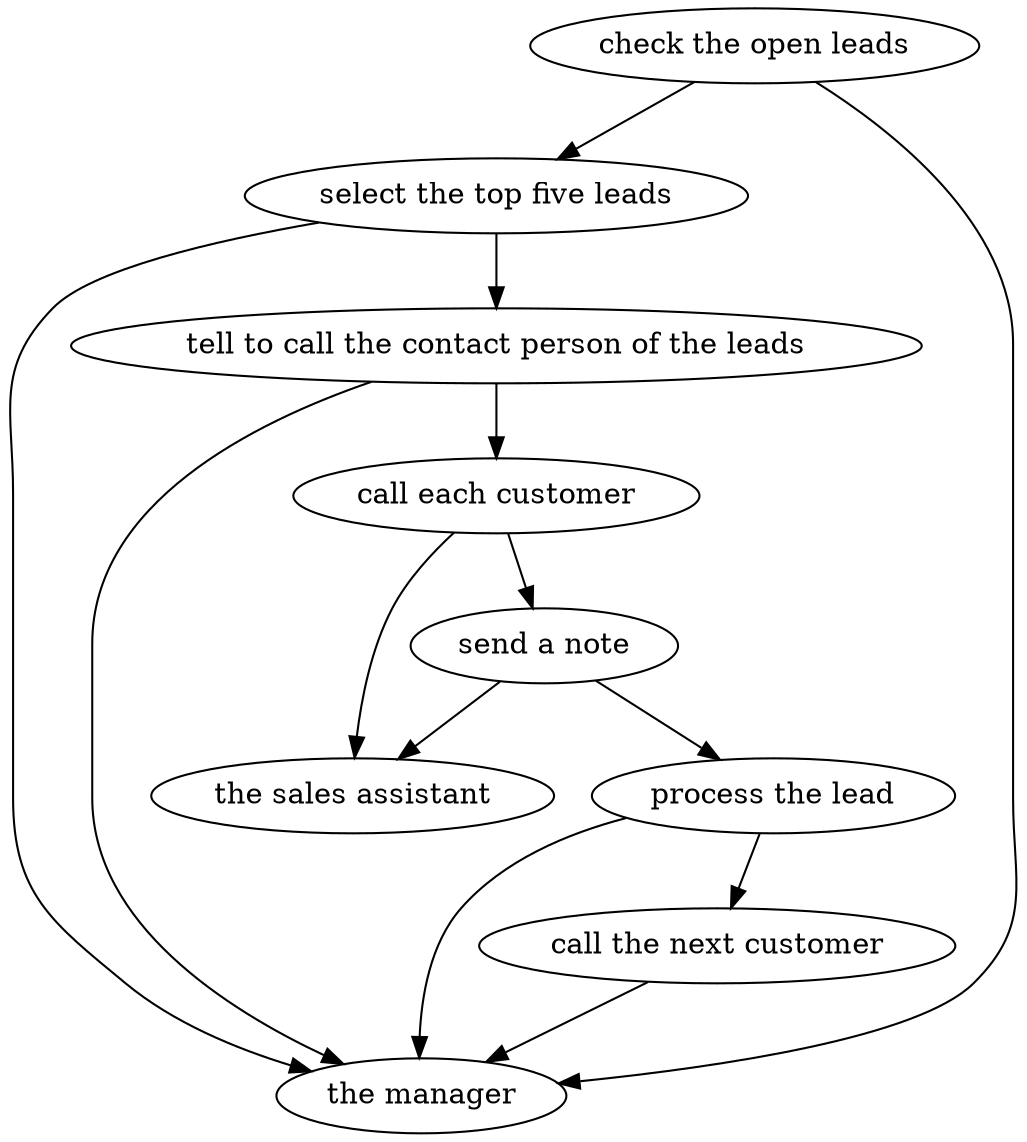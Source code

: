 strict digraph "doc-7.1" {
	graph [name="doc-7.1"];
	"check the open leads"	[attrs="{'type': 'Activity', 'label': 'check the open leads'}"];
	"select the top five leads"	[attrs="{'type': 'Activity', 'label': 'select the top five leads'}"];
	"check the open leads" -> "select the top five leads"	[attrs="{'type': 'flow', 'label': 'flow'}"];
	"the manager"	[attrs="{'type': 'Actor', 'label': 'the manager'}"];
	"check the open leads" -> "the manager"	[attrs="{'type': 'actor performer', 'label': 'actor performer'}"];
	"tell to call the contact person of the leads"	[attrs="{'type': 'Activity', 'label': 'tell to call the contact person of the leads'}"];
	"select the top five leads" -> "tell to call the contact person of the leads"	[attrs="{'type': 'flow', 'label': 'flow'}"];
	"select the top five leads" -> "the manager"	[attrs="{'type': 'actor performer', 'label': 'actor performer'}"];
	"call each customer"	[attrs="{'type': 'Activity', 'label': 'call each customer'}"];
	"tell to call the contact person of the leads" -> "call each customer"	[attrs="{'type': 'flow', 'label': 'flow'}"];
	"tell to call the contact person of the leads" -> "the manager"	[attrs="{'type': 'actor performer', 'label': 'actor performer'}"];
	"send a note"	[attrs="{'type': 'Activity', 'label': 'send a note'}"];
	"call each customer" -> "send a note"	[attrs="{'type': 'flow', 'label': 'flow'}"];
	"the sales assistant"	[attrs="{'type': 'Actor', 'label': 'the sales assistant'}"];
	"call each customer" -> "the sales assistant"	[attrs="{'type': 'actor performer', 'label': 'actor performer'}"];
	"process the lead"	[attrs="{'type': 'Activity', 'label': 'process the lead'}"];
	"send a note" -> "process the lead"	[attrs="{'type': 'flow', 'label': 'flow'}"];
	"send a note" -> "the sales assistant"	[attrs="{'type': 'actor performer', 'label': 'actor performer'}"];
	"call the next customer"	[attrs="{'type': 'Activity', 'label': 'call the next customer'}"];
	"process the lead" -> "call the next customer"	[attrs="{'type': 'flow', 'label': 'flow'}"];
	"process the lead" -> "the manager"	[attrs="{'type': 'actor performer', 'label': 'actor performer'}"];
	"call the next customer" -> "the manager"	[attrs="{'type': 'actor performer', 'label': 'actor performer'}"];
}
